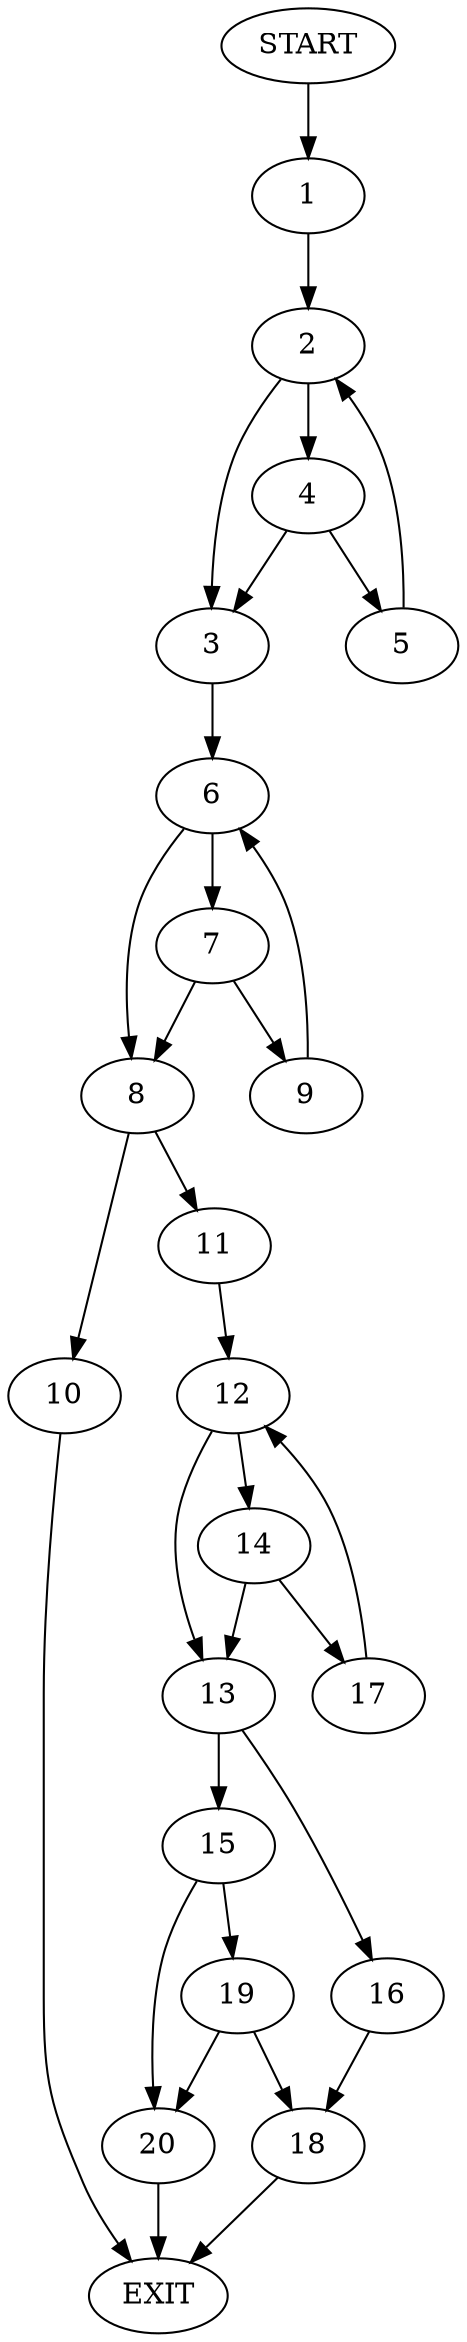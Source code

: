 digraph {
0 [label="START"]
21 [label="EXIT"]
0 -> 1
1 -> 2
2 -> 3
2 -> 4
4 -> 3
4 -> 5
3 -> 6
5 -> 2
6 -> 7
6 -> 8
7 -> 9
7 -> 8
8 -> 10
8 -> 11
9 -> 6
10 -> 21
11 -> 12
12 -> 13
12 -> 14
13 -> 15
13 -> 16
14 -> 13
14 -> 17
17 -> 12
16 -> 18
15 -> 19
15 -> 20
18 -> 21
20 -> 21
19 -> 18
19 -> 20
}
